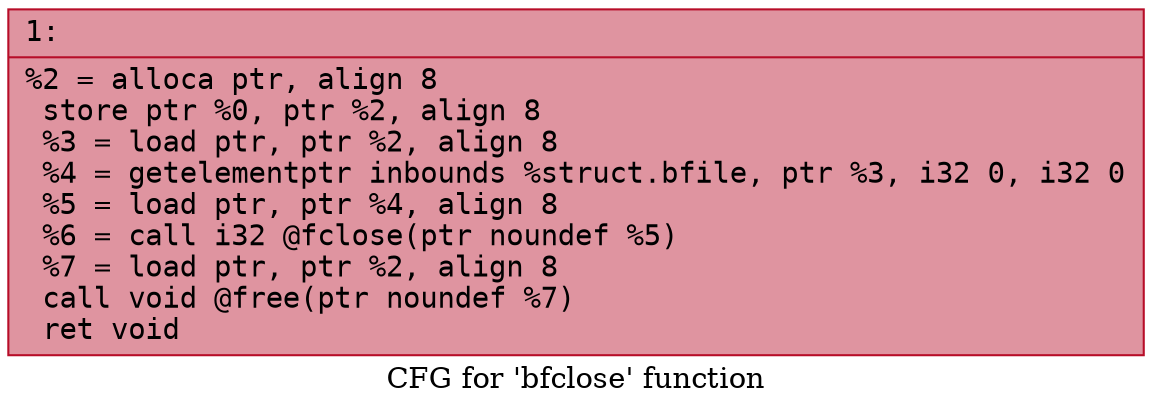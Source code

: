 digraph "CFG for 'bfclose' function" {
	label="CFG for 'bfclose' function";

	Node0x600001e2a3f0 [shape=record,color="#b70d28ff", style=filled, fillcolor="#b70d2870" fontname="Courier",label="{1:\l|  %2 = alloca ptr, align 8\l  store ptr %0, ptr %2, align 8\l  %3 = load ptr, ptr %2, align 8\l  %4 = getelementptr inbounds %struct.bfile, ptr %3, i32 0, i32 0\l  %5 = load ptr, ptr %4, align 8\l  %6 = call i32 @fclose(ptr noundef %5)\l  %7 = load ptr, ptr %2, align 8\l  call void @free(ptr noundef %7)\l  ret void\l}"];
}
